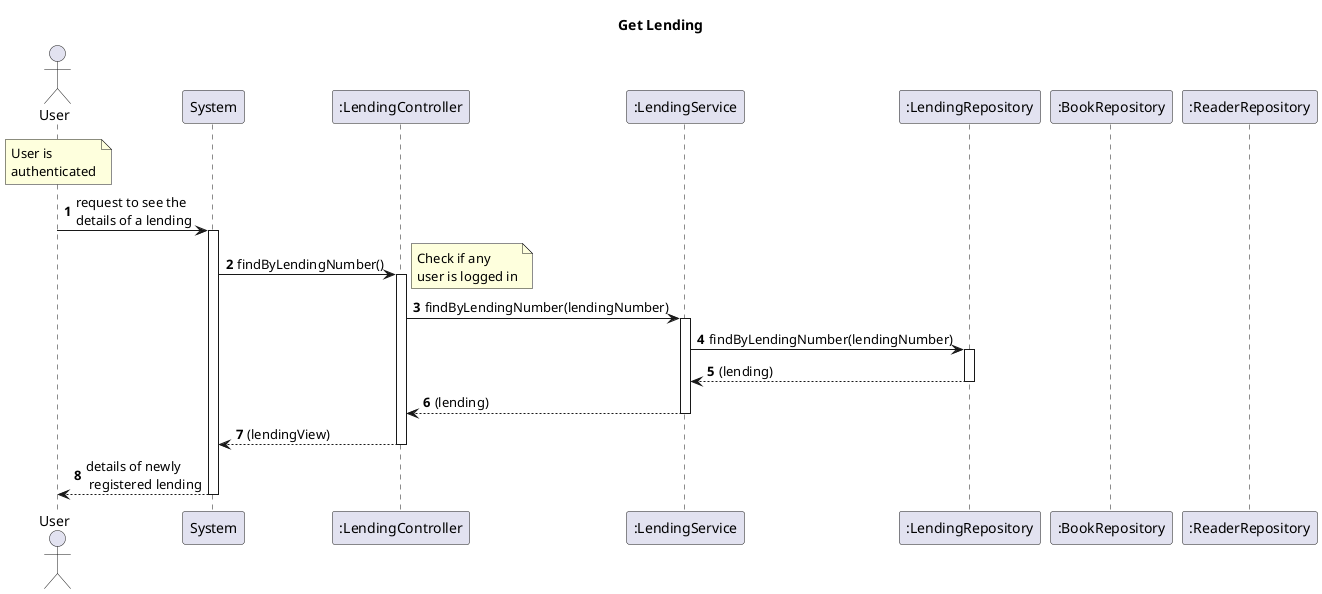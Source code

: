 @startuml
'https://plantuml.com/sequence-diagram
autoactivate on
autonumber

title Get Lending

actor "User" as User
participant "System" as System
participant ":LendingController" as Ctrl
participant ":LendingService" as LendingService
participant ":LendingRepository" as LendingRepo
participant ":BookRepository" as BookRepo
participant ":ReaderRepository" as ReaderRepo

note over User : User is\nauthenticated

User -> System: request to see the\ndetails of a lending

System -> Ctrl: findByLendingNumber()

note right
    Check if any
    user is logged in
end note

Ctrl -> LendingService: findByLendingNumber(lendingNumber)
LendingService -> LendingRepo: findByLendingNumber(lendingNumber)

LendingRepo --> LendingService: (lending)
LendingService --> Ctrl: (lending)
Ctrl --> System: (lendingView)
System --> User: details of newly\n registered lending
@enduml
